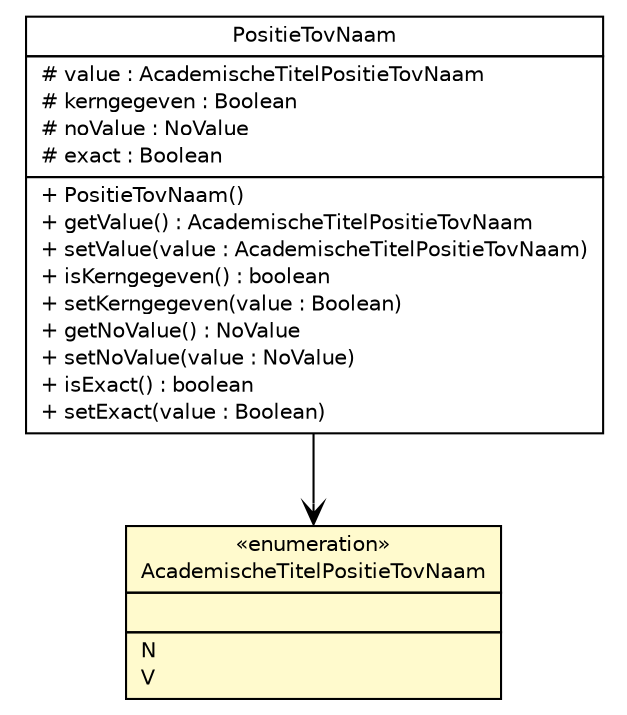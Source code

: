 #!/usr/local/bin/dot
#
# Class diagram 
# Generated by UMLGraph version R5_6-24-gf6e263 (http://www.umlgraph.org/)
#

digraph G {
	edge [fontname="Helvetica",fontsize=10,labelfontname="Helvetica",labelfontsize=10];
	node [fontname="Helvetica",fontsize=10,shape=plaintext];
	nodesep=0.25;
	ranksep=0.5;
	// nl.egem.stuf.sector.bg._0204.AcademischeTitelPositieTovNaam
	c35547 [label=<<table title="nl.egem.stuf.sector.bg._0204.AcademischeTitelPositieTovNaam" border="0" cellborder="1" cellspacing="0" cellpadding="2" port="p" bgcolor="lemonChiffon" href="./AcademischeTitelPositieTovNaam.html">
		<tr><td><table border="0" cellspacing="0" cellpadding="1">
<tr><td align="center" balign="center"> &#171;enumeration&#187; </td></tr>
<tr><td align="center" balign="center"> AcademischeTitelPositieTovNaam </td></tr>
		</table></td></tr>
		<tr><td><table border="0" cellspacing="0" cellpadding="1">
<tr><td align="left" balign="left">  </td></tr>
		</table></td></tr>
		<tr><td><table border="0" cellspacing="0" cellpadding="1">
<tr><td align="left" balign="left"> N </td></tr>
<tr><td align="left" balign="left"> V </td></tr>
		</table></td></tr>
		</table>>, URL="./AcademischeTitelPositieTovNaam.html", fontname="Helvetica", fontcolor="black", fontsize=10.0];
	// nl.egem.stuf.sector.bg._0204.ACDTabel.PositieTovNaam
	c35863 [label=<<table title="nl.egem.stuf.sector.bg._0204.ACDTabel.PositieTovNaam" border="0" cellborder="1" cellspacing="0" cellpadding="2" port="p" href="./ACDTabel.PositieTovNaam.html">
		<tr><td><table border="0" cellspacing="0" cellpadding="1">
<tr><td align="center" balign="center"> PositieTovNaam </td></tr>
		</table></td></tr>
		<tr><td><table border="0" cellspacing="0" cellpadding="1">
<tr><td align="left" balign="left"> # value : AcademischeTitelPositieTovNaam </td></tr>
<tr><td align="left" balign="left"> # kerngegeven : Boolean </td></tr>
<tr><td align="left" balign="left"> # noValue : NoValue </td></tr>
<tr><td align="left" balign="left"> # exact : Boolean </td></tr>
		</table></td></tr>
		<tr><td><table border="0" cellspacing="0" cellpadding="1">
<tr><td align="left" balign="left"> + PositieTovNaam() </td></tr>
<tr><td align="left" balign="left"> + getValue() : AcademischeTitelPositieTovNaam </td></tr>
<tr><td align="left" balign="left"> + setValue(value : AcademischeTitelPositieTovNaam) </td></tr>
<tr><td align="left" balign="left"> + isKerngegeven() : boolean </td></tr>
<tr><td align="left" balign="left"> + setKerngegeven(value : Boolean) </td></tr>
<tr><td align="left" balign="left"> + getNoValue() : NoValue </td></tr>
<tr><td align="left" balign="left"> + setNoValue(value : NoValue) </td></tr>
<tr><td align="left" balign="left"> + isExact() : boolean </td></tr>
<tr><td align="left" balign="left"> + setExact(value : Boolean) </td></tr>
		</table></td></tr>
		</table>>, URL="./ACDTabel.PositieTovNaam.html", fontname="Helvetica", fontcolor="black", fontsize=10.0];
	// nl.egem.stuf.sector.bg._0204.ACDTabel.PositieTovNaam NAVASSOC nl.egem.stuf.sector.bg._0204.AcademischeTitelPositieTovNaam
	c35863:p -> c35547:p [taillabel="", label="", headlabel="", fontname="Helvetica", fontcolor="black", fontsize=10.0, color="black", arrowhead=open];
}

